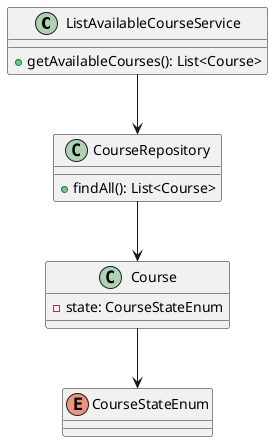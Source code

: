@startuml

class ListAvailableCourseService {
  + getAvailableCourses(): List<Course>
}

class CourseRepository {
  + findAll(): List<Course>
}

enum CourseStateEnum

class Course {
  - state: CourseStateEnum
}

ListAvailableCourseService --> CourseRepository
CourseRepository --> Course
Course --> CourseStateEnum

@enduml
